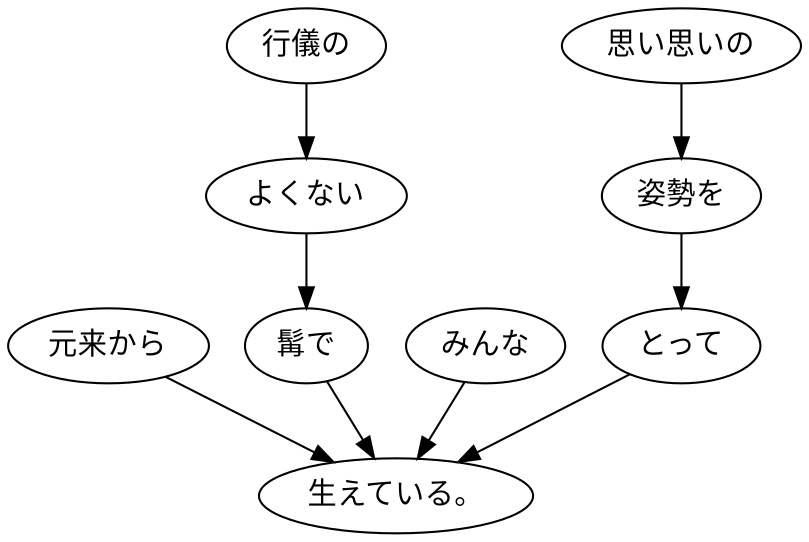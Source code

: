 digraph graph5740 {
	node0 [label="元来から"];
	node1 [label="行儀の"];
	node2 [label="よくない"];
	node3 [label="髯で"];
	node4 [label="みんな"];
	node5 [label="思い思いの"];
	node6 [label="姿勢を"];
	node7 [label="とって"];
	node8 [label="生えている。"];
	node0 -> node8;
	node1 -> node2;
	node2 -> node3;
	node3 -> node8;
	node4 -> node8;
	node5 -> node6;
	node6 -> node7;
	node7 -> node8;
}
